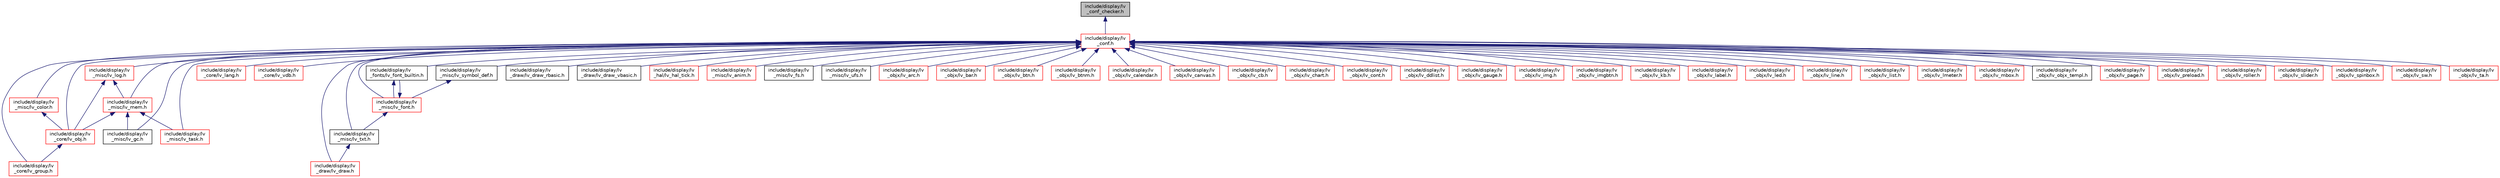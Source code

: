 digraph "include/display/lv_conf_checker.h"
{
 // LATEX_PDF_SIZE
  edge [fontname="Helvetica",fontsize="10",labelfontname="Helvetica",labelfontsize="10"];
  node [fontname="Helvetica",fontsize="10",shape=record];
  Node1 [label="include/display/lv\l_conf_checker.h",height=0.2,width=0.4,color="black", fillcolor="grey75", style="filled", fontcolor="black",tooltip=" "];
  Node1 -> Node2 [dir="back",color="midnightblue",fontsize="10",style="solid"];
  Node2 [label="include/display/lv\l_conf.h",height=0.2,width=0.4,color="red", fillcolor="white", style="filled",URL="$lv__conf_8h.html",tooltip=" "];
  Node2 -> Node3 [dir="back",color="midnightblue",fontsize="10",style="solid"];
  Node3 [label="include/display/lv\l_core/lv_group.h",height=0.2,width=0.4,color="red", fillcolor="white", style="filled",URL="$lv__group_8h.html",tooltip=" "];
  Node2 -> Node87 [dir="back",color="midnightblue",fontsize="10",style="solid"];
  Node87 [label="include/display/lv\l_core/lv_lang.h",height=0.2,width=0.4,color="red", fillcolor="white", style="filled",URL="$lv__lang_8h.html",tooltip=" "];
  Node2 -> Node88 [dir="back",color="midnightblue",fontsize="10",style="solid"];
  Node88 [label="include/display/lv\l_core/lv_obj.h",height=0.2,width=0.4,color="red", fillcolor="white", style="filled",URL="$lv__obj_8h.html",tooltip=" "];
  Node88 -> Node3 [dir="back",color="midnightblue",fontsize="10",style="solid"];
  Node2 -> Node99 [dir="back",color="midnightblue",fontsize="10",style="solid"];
  Node99 [label="include/display/lv\l_core/lv_vdb.h",height=0.2,width=0.4,color="red", fillcolor="white", style="filled",URL="$lv__vdb_8h.html",tooltip=" "];
  Node2 -> Node91 [dir="back",color="midnightblue",fontsize="10",style="solid"];
  Node91 [label="include/display/lv\l_draw/lv_draw.h",height=0.2,width=0.4,color="red", fillcolor="white", style="filled",URL="$lv__draw_8h.html",tooltip=" "];
  Node2 -> Node100 [dir="back",color="midnightblue",fontsize="10",style="solid"];
  Node100 [label="include/display/lv\l_draw/lv_draw_rbasic.h",height=0.2,width=0.4,color="black", fillcolor="white", style="filled",URL="$lv__draw__rbasic_8h.html",tooltip=" "];
  Node2 -> Node101 [dir="back",color="midnightblue",fontsize="10",style="solid"];
  Node101 [label="include/display/lv\l_draw/lv_draw_vbasic.h",height=0.2,width=0.4,color="black", fillcolor="white", style="filled",URL="$lv__draw__vbasic_8h.html",tooltip=" "];
  Node2 -> Node102 [dir="back",color="midnightblue",fontsize="10",style="solid"];
  Node102 [label="include/display/lv\l_fonts/lv_font_builtin.h",height=0.2,width=0.4,color="black", fillcolor="white", style="filled",URL="$lv__font__builtin_8h.html",tooltip=" "];
  Node102 -> Node103 [dir="back",color="midnightblue",fontsize="10",style="solid"];
  Node103 [label="include/display/lv\l_misc/lv_font.h",height=0.2,width=0.4,color="red", fillcolor="white", style="filled",URL="$lv__font_8h.html",tooltip=" "];
  Node103 -> Node102 [dir="back",color="midnightblue",fontsize="10",style="solid"];
  Node103 -> Node106 [dir="back",color="midnightblue",fontsize="10",style="solid"];
  Node106 [label="include/display/lv\l_misc/lv_txt.h",height=0.2,width=0.4,color="black", fillcolor="white", style="filled",URL="$lv__txt_8h.html",tooltip=" "];
  Node106 -> Node91 [dir="back",color="midnightblue",fontsize="10",style="solid"];
  Node2 -> Node107 [dir="back",color="midnightblue",fontsize="10",style="solid"];
  Node107 [label="include/display/lv\l_hal/lv_hal_tick.h",height=0.2,width=0.4,color="red", fillcolor="white", style="filled",URL="$lv__hal__tick_8h.html",tooltip=" "];
  Node2 -> Node108 [dir="back",color="midnightblue",fontsize="10",style="solid"];
  Node108 [label="include/display/lv\l_misc/lv_anim.h",height=0.2,width=0.4,color="red", fillcolor="white", style="filled",URL="$lv__anim_8h.html",tooltip=" "];
  Node2 -> Node109 [dir="back",color="midnightblue",fontsize="10",style="solid"];
  Node109 [label="include/display/lv\l_misc/lv_color.h",height=0.2,width=0.4,color="red", fillcolor="white", style="filled",URL="$lv__color_8h.html",tooltip=" "];
  Node109 -> Node88 [dir="back",color="midnightblue",fontsize="10",style="solid"];
  Node2 -> Node103 [dir="back",color="midnightblue",fontsize="10",style="solid"];
  Node2 -> Node110 [dir="back",color="midnightblue",fontsize="10",style="solid"];
  Node110 [label="include/display/lv\l_misc/lv_fs.h",height=0.2,width=0.4,color="black", fillcolor="white", style="filled",URL="$lv__fs_8h.html",tooltip=" "];
  Node2 -> Node111 [dir="back",color="midnightblue",fontsize="10",style="solid"];
  Node111 [label="include/display/lv\l_misc/lv_gc.h",height=0.2,width=0.4,color="black", fillcolor="white", style="filled",URL="$lv__gc_8h.html",tooltip=" "];
  Node2 -> Node112 [dir="back",color="midnightblue",fontsize="10",style="solid"];
  Node112 [label="include/display/lv\l_misc/lv_log.h",height=0.2,width=0.4,color="red", fillcolor="white", style="filled",URL="$lv__log_8h.html",tooltip=" "];
  Node112 -> Node88 [dir="back",color="midnightblue",fontsize="10",style="solid"];
  Node112 -> Node113 [dir="back",color="midnightblue",fontsize="10",style="solid"];
  Node113 [label="include/display/lv\l_misc/lv_mem.h",height=0.2,width=0.4,color="red", fillcolor="white", style="filled",URL="$lv__mem_8h.html",tooltip=" "];
  Node113 -> Node88 [dir="back",color="midnightblue",fontsize="10",style="solid"];
  Node113 -> Node111 [dir="back",color="midnightblue",fontsize="10",style="solid"];
  Node113 -> Node115 [dir="back",color="midnightblue",fontsize="10",style="solid"];
  Node115 [label="include/display/lv\l_misc/lv_task.h",height=0.2,width=0.4,color="red", fillcolor="white", style="filled",URL="$lv__task_8h.html",tooltip=" "];
  Node2 -> Node113 [dir="back",color="midnightblue",fontsize="10",style="solid"];
  Node2 -> Node116 [dir="back",color="midnightblue",fontsize="10",style="solid"];
  Node116 [label="include/display/lv\l_misc/lv_symbol_def.h",height=0.2,width=0.4,color="black", fillcolor="white", style="filled",URL="$lv__symbol__def_8h.html",tooltip=" "];
  Node116 -> Node103 [dir="back",color="midnightblue",fontsize="10",style="solid"];
  Node2 -> Node115 [dir="back",color="midnightblue",fontsize="10",style="solid"];
  Node2 -> Node106 [dir="back",color="midnightblue",fontsize="10",style="solid"];
  Node2 -> Node117 [dir="back",color="midnightblue",fontsize="10",style="solid"];
  Node117 [label="include/display/lv\l_misc/lv_ufs.h",height=0.2,width=0.4,color="black", fillcolor="white", style="filled",URL="$lv__ufs_8h.html",tooltip=" "];
  Node2 -> Node118 [dir="back",color="midnightblue",fontsize="10",style="solid"];
  Node118 [label="include/display/lv\l_objx/lv_arc.h",height=0.2,width=0.4,color="red", fillcolor="white", style="filled",URL="$lv__arc_8h.html",tooltip=" "];
  Node2 -> Node119 [dir="back",color="midnightblue",fontsize="10",style="solid"];
  Node119 [label="include/display/lv\l_objx/lv_bar.h",height=0.2,width=0.4,color="red", fillcolor="white", style="filled",URL="$lv__bar_8h.html",tooltip=" "];
  Node2 -> Node120 [dir="back",color="midnightblue",fontsize="10",style="solid"];
  Node120 [label="include/display/lv\l_objx/lv_btn.h",height=0.2,width=0.4,color="red", fillcolor="white", style="filled",URL="$lv__btn_8h.html",tooltip=" "];
  Node2 -> Node121 [dir="back",color="midnightblue",fontsize="10",style="solid"];
  Node121 [label="include/display/lv\l_objx/lv_btnm.h",height=0.2,width=0.4,color="red", fillcolor="white", style="filled",URL="$lv__btnm_8h.html",tooltip=" "];
  Node2 -> Node122 [dir="back",color="midnightblue",fontsize="10",style="solid"];
  Node122 [label="include/display/lv\l_objx/lv_calendar.h",height=0.2,width=0.4,color="red", fillcolor="white", style="filled",URL="$lv__calendar_8h.html",tooltip=" "];
  Node2 -> Node123 [dir="back",color="midnightblue",fontsize="10",style="solid"];
  Node123 [label="include/display/lv\l_objx/lv_canvas.h",height=0.2,width=0.4,color="red", fillcolor="white", style="filled",URL="$lv__canvas_8h.html",tooltip=" "];
  Node2 -> Node124 [dir="back",color="midnightblue",fontsize="10",style="solid"];
  Node124 [label="include/display/lv\l_objx/lv_cb.h",height=0.2,width=0.4,color="red", fillcolor="white", style="filled",URL="$lv__cb_8h.html",tooltip=" "];
  Node2 -> Node125 [dir="back",color="midnightblue",fontsize="10",style="solid"];
  Node125 [label="include/display/lv\l_objx/lv_chart.h",height=0.2,width=0.4,color="red", fillcolor="white", style="filled",URL="$lv__chart_8h.html",tooltip=" "];
  Node2 -> Node126 [dir="back",color="midnightblue",fontsize="10",style="solid"];
  Node126 [label="include/display/lv\l_objx/lv_cont.h",height=0.2,width=0.4,color="red", fillcolor="white", style="filled",URL="$lv__cont_8h.html",tooltip=" "];
  Node2 -> Node127 [dir="back",color="midnightblue",fontsize="10",style="solid"];
  Node127 [label="include/display/lv\l_objx/lv_ddlist.h",height=0.2,width=0.4,color="red", fillcolor="white", style="filled",URL="$lv__ddlist_8h.html",tooltip=" "];
  Node2 -> Node128 [dir="back",color="midnightblue",fontsize="10",style="solid"];
  Node128 [label="include/display/lv\l_objx/lv_gauge.h",height=0.2,width=0.4,color="red", fillcolor="white", style="filled",URL="$lv__gauge_8h.html",tooltip=" "];
  Node2 -> Node129 [dir="back",color="midnightblue",fontsize="10",style="solid"];
  Node129 [label="include/display/lv\l_objx/lv_img.h",height=0.2,width=0.4,color="red", fillcolor="white", style="filled",URL="$lv__img_8h.html",tooltip=" "];
  Node2 -> Node130 [dir="back",color="midnightblue",fontsize="10",style="solid"];
  Node130 [label="include/display/lv\l_objx/lv_imgbtn.h",height=0.2,width=0.4,color="red", fillcolor="white", style="filled",URL="$lv__imgbtn_8h.html",tooltip=" "];
  Node2 -> Node131 [dir="back",color="midnightblue",fontsize="10",style="solid"];
  Node131 [label="include/display/lv\l_objx/lv_kb.h",height=0.2,width=0.4,color="red", fillcolor="white", style="filled",URL="$lv__kb_8h.html",tooltip=" "];
  Node2 -> Node132 [dir="back",color="midnightblue",fontsize="10",style="solid"];
  Node132 [label="include/display/lv\l_objx/lv_label.h",height=0.2,width=0.4,color="red", fillcolor="white", style="filled",URL="$lv__label_8h.html",tooltip=" "];
  Node2 -> Node133 [dir="back",color="midnightblue",fontsize="10",style="solid"];
  Node133 [label="include/display/lv\l_objx/lv_led.h",height=0.2,width=0.4,color="red", fillcolor="white", style="filled",URL="$lv__led_8h.html",tooltip=" "];
  Node2 -> Node134 [dir="back",color="midnightblue",fontsize="10",style="solid"];
  Node134 [label="include/display/lv\l_objx/lv_line.h",height=0.2,width=0.4,color="red", fillcolor="white", style="filled",URL="$lv__line_8h.html",tooltip=" "];
  Node2 -> Node135 [dir="back",color="midnightblue",fontsize="10",style="solid"];
  Node135 [label="include/display/lv\l_objx/lv_list.h",height=0.2,width=0.4,color="red", fillcolor="white", style="filled",URL="$lv__list_8h.html",tooltip=" "];
  Node2 -> Node136 [dir="back",color="midnightblue",fontsize="10",style="solid"];
  Node136 [label="include/display/lv\l_objx/lv_lmeter.h",height=0.2,width=0.4,color="red", fillcolor="white", style="filled",URL="$lv__lmeter_8h.html",tooltip=" "];
  Node2 -> Node137 [dir="back",color="midnightblue",fontsize="10",style="solid"];
  Node137 [label="include/display/lv\l_objx/lv_mbox.h",height=0.2,width=0.4,color="red", fillcolor="white", style="filled",URL="$lv__mbox_8h.html",tooltip=" "];
  Node2 -> Node138 [dir="back",color="midnightblue",fontsize="10",style="solid"];
  Node138 [label="include/display/lv\l_objx/lv_objx_templ.h",height=0.2,width=0.4,color="black", fillcolor="white", style="filled",URL="$lv__objx__templ_8h.html",tooltip=" "];
  Node2 -> Node139 [dir="back",color="midnightblue",fontsize="10",style="solid"];
  Node139 [label="include/display/lv\l_objx/lv_page.h",height=0.2,width=0.4,color="red", fillcolor="white", style="filled",URL="$lv__page_8h.html",tooltip=" "];
  Node2 -> Node140 [dir="back",color="midnightblue",fontsize="10",style="solid"];
  Node140 [label="include/display/lv\l_objx/lv_preload.h",height=0.2,width=0.4,color="red", fillcolor="white", style="filled",URL="$lv__preload_8h.html",tooltip=" "];
  Node2 -> Node141 [dir="back",color="midnightblue",fontsize="10",style="solid"];
  Node141 [label="include/display/lv\l_objx/lv_roller.h",height=0.2,width=0.4,color="red", fillcolor="white", style="filled",URL="$lv__roller_8h.html",tooltip=" "];
  Node2 -> Node142 [dir="back",color="midnightblue",fontsize="10",style="solid"];
  Node142 [label="include/display/lv\l_objx/lv_slider.h",height=0.2,width=0.4,color="red", fillcolor="white", style="filled",URL="$lv__slider_8h.html",tooltip=" "];
  Node2 -> Node143 [dir="back",color="midnightblue",fontsize="10",style="solid"];
  Node143 [label="include/display/lv\l_objx/lv_spinbox.h",height=0.2,width=0.4,color="red", fillcolor="white", style="filled",URL="$lv__spinbox_8h.html",tooltip=" "];
  Node2 -> Node144 [dir="back",color="midnightblue",fontsize="10",style="solid"];
  Node144 [label="include/display/lv\l_objx/lv_sw.h",height=0.2,width=0.4,color="red", fillcolor="white", style="filled",URL="$lv__sw_8h.html",tooltip=" "];
  Node2 -> Node145 [dir="back",color="midnightblue",fontsize="10",style="solid"];
  Node145 [label="include/display/lv\l_objx/lv_ta.h",height=0.2,width=0.4,color="red", fillcolor="white", style="filled",URL="$lv__ta_8h.html",tooltip=" "];
}
